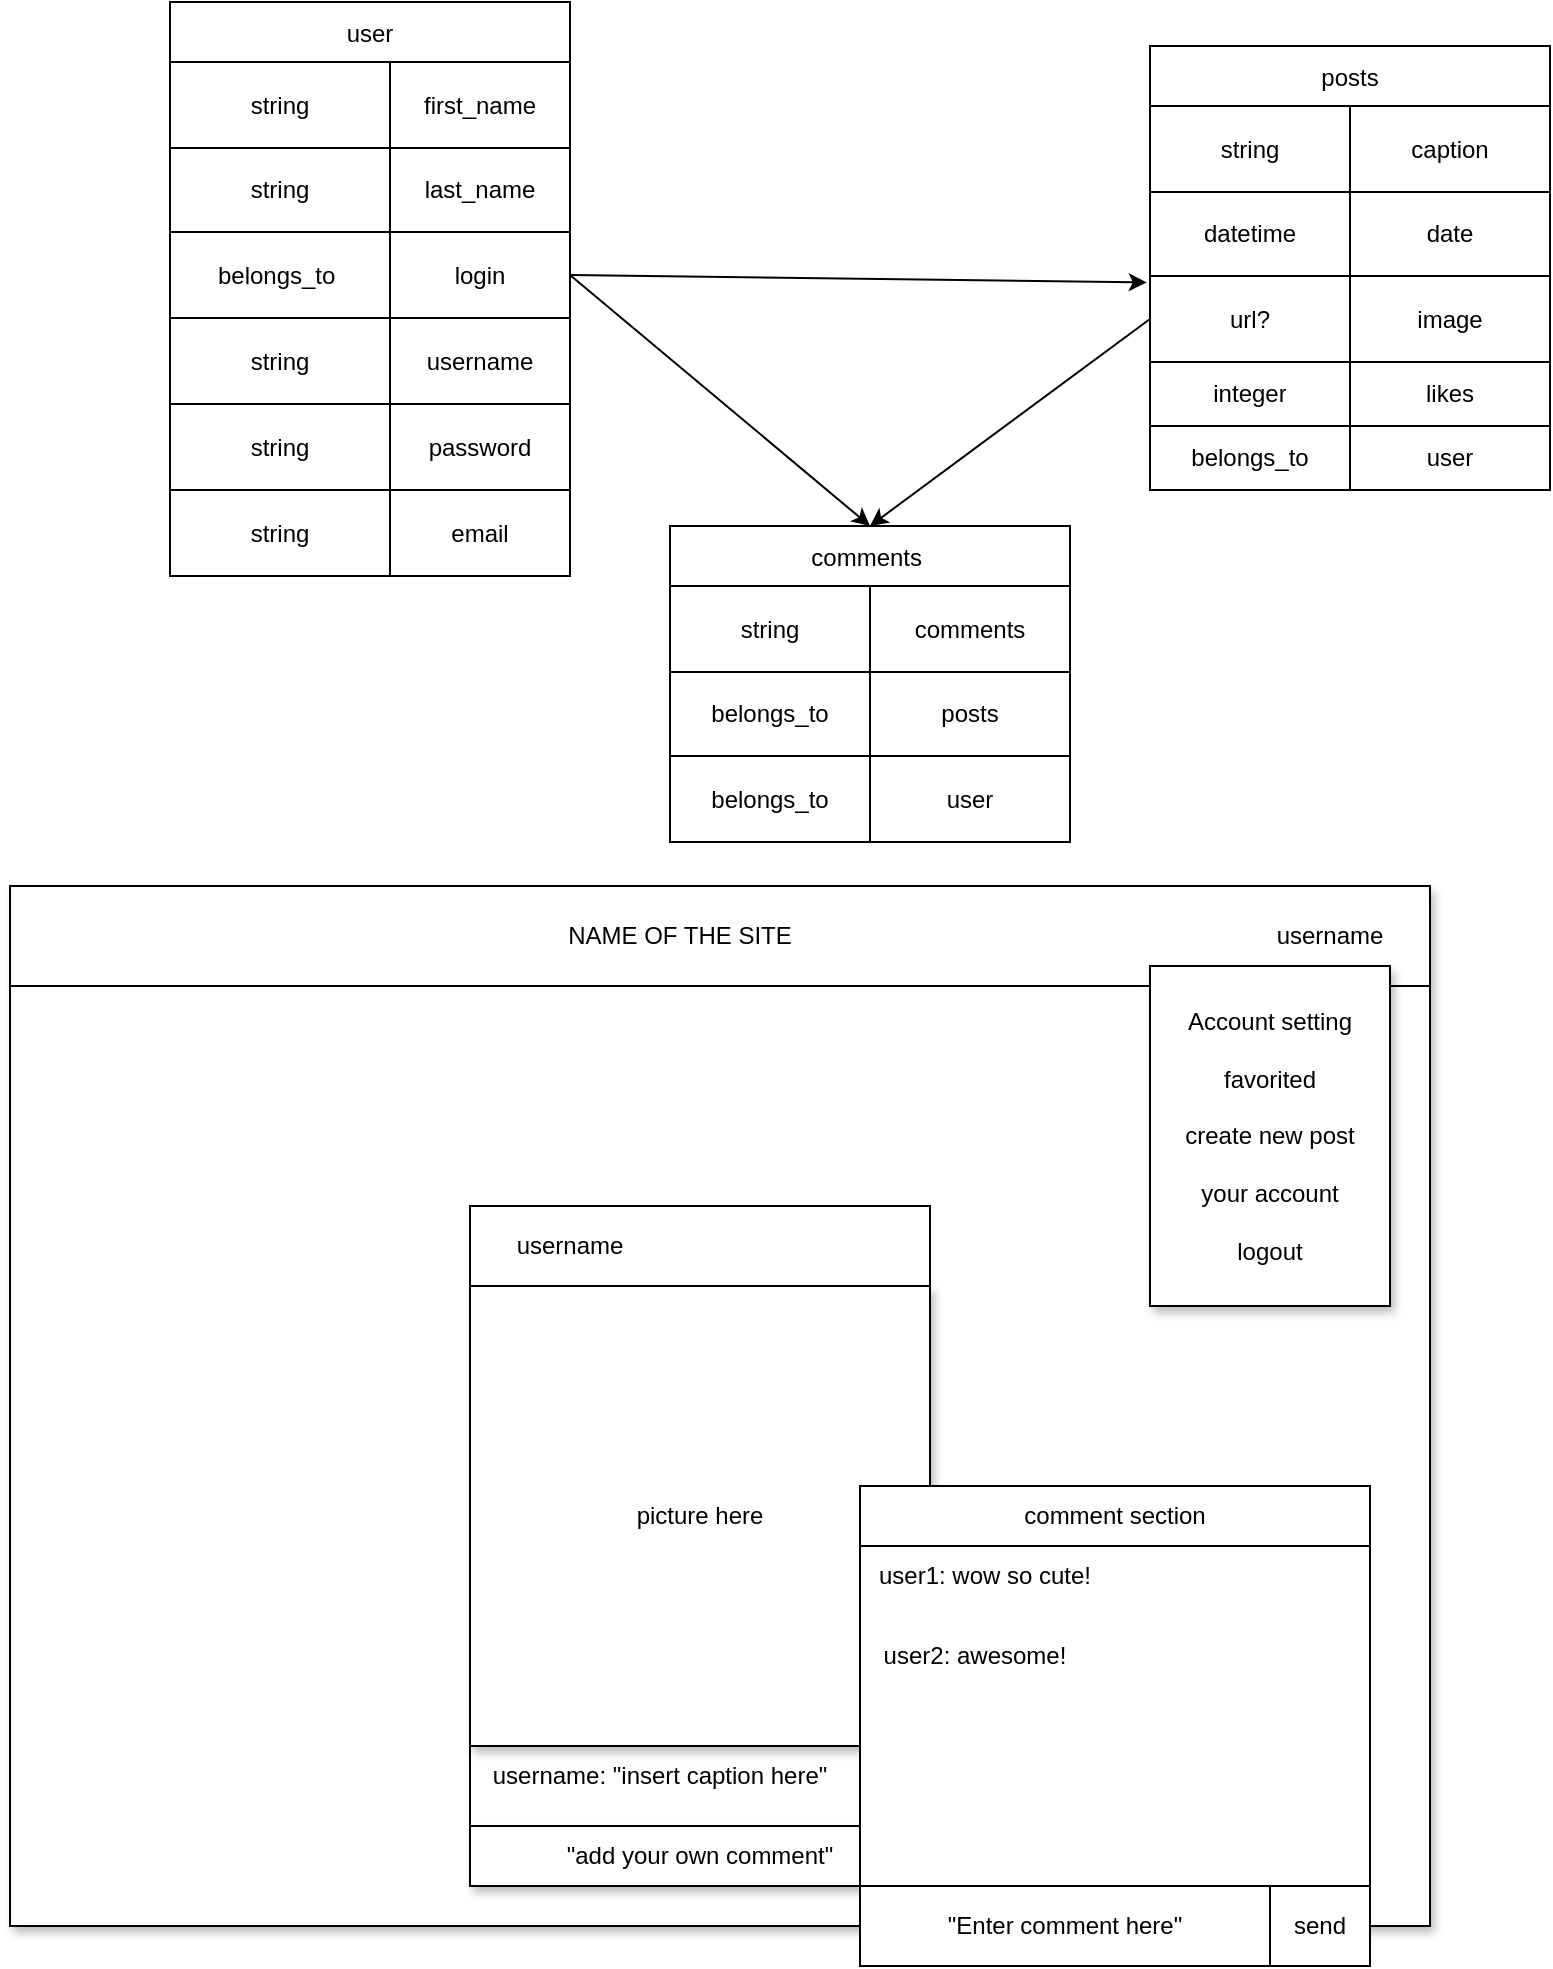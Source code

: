 <mxfile>
    <diagram id="ka5x0h2ovi7XF2Ps3Ff2" name="Page-1">
        <mxGraphModel dx="970" dy="557" grid="1" gridSize="10" guides="1" tooltips="1" connect="1" arrows="1" fold="1" page="1" pageScale="1" pageWidth="850" pageHeight="1100" math="0" shadow="0">
            <root>
                <mxCell id="0"/>
                <mxCell id="1" parent="0"/>
                <mxCell id="15" value="user" style="shape=table;startSize=30;container=1;collapsible=0;childLayout=tableLayout;" parent="1" vertex="1">
                    <mxGeometry x="140" y="18" width="200" height="287" as="geometry"/>
                </mxCell>
                <mxCell id="16" value="" style="shape=tableRow;horizontal=0;startSize=0;swimlaneHead=0;swimlaneBody=0;top=0;left=0;bottom=0;right=0;collapsible=0;dropTarget=0;fillColor=none;points=[[0,0.5],[1,0.5]];portConstraint=eastwest;" parent="15" vertex="1">
                    <mxGeometry y="30" width="200" height="43" as="geometry"/>
                </mxCell>
                <mxCell id="17" value="string" style="shape=partialRectangle;html=1;whiteSpace=wrap;connectable=0;overflow=hidden;fillColor=none;top=0;left=0;bottom=0;right=0;pointerEvents=1;" parent="16" vertex="1">
                    <mxGeometry width="110" height="43" as="geometry">
                        <mxRectangle width="110" height="43" as="alternateBounds"/>
                    </mxGeometry>
                </mxCell>
                <mxCell id="18" value="first_name" style="shape=partialRectangle;html=1;whiteSpace=wrap;connectable=0;overflow=hidden;fillColor=none;top=0;left=0;bottom=0;right=0;pointerEvents=1;" parent="16" vertex="1">
                    <mxGeometry x="110" width="90" height="43" as="geometry">
                        <mxRectangle width="90" height="43" as="alternateBounds"/>
                    </mxGeometry>
                </mxCell>
                <mxCell id="19" value="" style="shape=tableRow;horizontal=0;startSize=0;swimlaneHead=0;swimlaneBody=0;top=0;left=0;bottom=0;right=0;collapsible=0;dropTarget=0;fillColor=none;points=[[0,0.5],[1,0.5]];portConstraint=eastwest;" parent="15" vertex="1">
                    <mxGeometry y="73" width="200" height="42" as="geometry"/>
                </mxCell>
                <mxCell id="20" value="string" style="shape=partialRectangle;html=1;whiteSpace=wrap;connectable=0;overflow=hidden;fillColor=none;top=0;left=0;bottom=0;right=0;pointerEvents=1;" parent="19" vertex="1">
                    <mxGeometry width="110" height="42" as="geometry">
                        <mxRectangle width="110" height="42" as="alternateBounds"/>
                    </mxGeometry>
                </mxCell>
                <mxCell id="21" value="last_name" style="shape=partialRectangle;html=1;whiteSpace=wrap;connectable=0;overflow=hidden;fillColor=none;top=0;left=0;bottom=0;right=0;pointerEvents=1;" parent="19" vertex="1">
                    <mxGeometry x="110" width="90" height="42" as="geometry">
                        <mxRectangle width="90" height="42" as="alternateBounds"/>
                    </mxGeometry>
                </mxCell>
                <mxCell id="22" value="" style="shape=tableRow;horizontal=0;startSize=0;swimlaneHead=0;swimlaneBody=0;top=0;left=0;bottom=0;right=0;collapsible=0;dropTarget=0;fillColor=none;points=[[0,0.5],[1,0.5]];portConstraint=eastwest;" parent="15" vertex="1">
                    <mxGeometry y="115" width="200" height="43" as="geometry"/>
                </mxCell>
                <mxCell id="23" value="belongs_to&amp;nbsp;" style="shape=partialRectangle;html=1;whiteSpace=wrap;connectable=0;overflow=hidden;fillColor=none;top=0;left=0;bottom=0;right=0;pointerEvents=1;" parent="22" vertex="1">
                    <mxGeometry width="110" height="43" as="geometry">
                        <mxRectangle width="110" height="43" as="alternateBounds"/>
                    </mxGeometry>
                </mxCell>
                <mxCell id="24" value="login" style="shape=partialRectangle;html=1;whiteSpace=wrap;connectable=0;overflow=hidden;fillColor=none;top=0;left=0;bottom=0;right=0;pointerEvents=1;" parent="22" vertex="1">
                    <mxGeometry x="110" width="90" height="43" as="geometry">
                        <mxRectangle width="90" height="43" as="alternateBounds"/>
                    </mxGeometry>
                </mxCell>
                <mxCell id="238" style="shape=tableRow;horizontal=0;startSize=0;swimlaneHead=0;swimlaneBody=0;top=0;left=0;bottom=0;right=0;collapsible=0;dropTarget=0;fillColor=none;points=[[0,0.5],[1,0.5]];portConstraint=eastwest;" parent="15" vertex="1">
                    <mxGeometry y="158" width="200" height="43" as="geometry"/>
                </mxCell>
                <mxCell id="239" value="string" style="shape=partialRectangle;html=1;whiteSpace=wrap;connectable=0;overflow=hidden;fillColor=none;top=0;left=0;bottom=0;right=0;pointerEvents=1;" parent="238" vertex="1">
                    <mxGeometry width="110" height="43" as="geometry">
                        <mxRectangle width="110" height="43" as="alternateBounds"/>
                    </mxGeometry>
                </mxCell>
                <mxCell id="240" value="username" style="shape=partialRectangle;html=1;whiteSpace=wrap;connectable=0;overflow=hidden;fillColor=none;top=0;left=0;bottom=0;right=0;pointerEvents=1;" parent="238" vertex="1">
                    <mxGeometry x="110" width="90" height="43" as="geometry">
                        <mxRectangle width="90" height="43" as="alternateBounds"/>
                    </mxGeometry>
                </mxCell>
                <mxCell id="241" style="shape=tableRow;horizontal=0;startSize=0;swimlaneHead=0;swimlaneBody=0;top=0;left=0;bottom=0;right=0;collapsible=0;dropTarget=0;fillColor=none;points=[[0,0.5],[1,0.5]];portConstraint=eastwest;" parent="15" vertex="1">
                    <mxGeometry y="201" width="200" height="43" as="geometry"/>
                </mxCell>
                <mxCell id="242" value="string" style="shape=partialRectangle;html=1;whiteSpace=wrap;connectable=0;overflow=hidden;fillColor=none;top=0;left=0;bottom=0;right=0;pointerEvents=1;" parent="241" vertex="1">
                    <mxGeometry width="110" height="43" as="geometry">
                        <mxRectangle width="110" height="43" as="alternateBounds"/>
                    </mxGeometry>
                </mxCell>
                <mxCell id="243" value="password" style="shape=partialRectangle;html=1;whiteSpace=wrap;connectable=0;overflow=hidden;fillColor=none;top=0;left=0;bottom=0;right=0;pointerEvents=1;" parent="241" vertex="1">
                    <mxGeometry x="110" width="90" height="43" as="geometry">
                        <mxRectangle width="90" height="43" as="alternateBounds"/>
                    </mxGeometry>
                </mxCell>
                <mxCell id="247" style="shape=tableRow;horizontal=0;startSize=0;swimlaneHead=0;swimlaneBody=0;top=0;left=0;bottom=0;right=0;collapsible=0;dropTarget=0;fillColor=none;points=[[0,0.5],[1,0.5]];portConstraint=eastwest;" parent="15" vertex="1">
                    <mxGeometry y="244" width="200" height="43" as="geometry"/>
                </mxCell>
                <mxCell id="248" value="string" style="shape=partialRectangle;html=1;whiteSpace=wrap;connectable=0;overflow=hidden;fillColor=none;top=0;left=0;bottom=0;right=0;pointerEvents=1;" parent="247" vertex="1">
                    <mxGeometry width="110" height="43" as="geometry">
                        <mxRectangle width="110" height="43" as="alternateBounds"/>
                    </mxGeometry>
                </mxCell>
                <mxCell id="249" value="email" style="shape=partialRectangle;html=1;whiteSpace=wrap;connectable=0;overflow=hidden;fillColor=none;top=0;left=0;bottom=0;right=0;pointerEvents=1;" parent="247" vertex="1">
                    <mxGeometry x="110" width="90" height="43" as="geometry">
                        <mxRectangle width="90" height="43" as="alternateBounds"/>
                    </mxGeometry>
                </mxCell>
                <mxCell id="91" value="posts" style="shape=table;startSize=30;container=1;collapsible=0;childLayout=tableLayout;" parent="1" vertex="1">
                    <mxGeometry x="630" y="40" width="200" height="222" as="geometry"/>
                </mxCell>
                <mxCell id="92" value="" style="shape=tableRow;horizontal=0;startSize=0;swimlaneHead=0;swimlaneBody=0;top=0;left=0;bottom=0;right=0;collapsible=0;dropTarget=0;fillColor=none;points=[[0,0.5],[1,0.5]];portConstraint=eastwest;" parent="91" vertex="1">
                    <mxGeometry y="30" width="200" height="43" as="geometry"/>
                </mxCell>
                <mxCell id="93" value="string" style="shape=partialRectangle;html=1;whiteSpace=wrap;connectable=0;overflow=hidden;fillColor=none;top=0;left=0;bottom=0;right=0;pointerEvents=1;" parent="92" vertex="1">
                    <mxGeometry width="100" height="43" as="geometry">
                        <mxRectangle width="100" height="43" as="alternateBounds"/>
                    </mxGeometry>
                </mxCell>
                <mxCell id="94" value="caption" style="shape=partialRectangle;html=1;whiteSpace=wrap;connectable=0;overflow=hidden;fillColor=none;top=0;left=0;bottom=0;right=0;pointerEvents=1;" parent="92" vertex="1">
                    <mxGeometry x="100" width="100" height="43" as="geometry">
                        <mxRectangle width="100" height="43" as="alternateBounds"/>
                    </mxGeometry>
                </mxCell>
                <mxCell id="95" value="" style="shape=tableRow;horizontal=0;startSize=0;swimlaneHead=0;swimlaneBody=0;top=0;left=0;bottom=0;right=0;collapsible=0;dropTarget=0;fillColor=none;points=[[0,0.5],[1,0.5]];portConstraint=eastwest;" parent="91" vertex="1">
                    <mxGeometry y="73" width="200" height="42" as="geometry"/>
                </mxCell>
                <mxCell id="96" value="datetime" style="shape=partialRectangle;html=1;whiteSpace=wrap;connectable=0;overflow=hidden;fillColor=none;top=0;left=0;bottom=0;right=0;pointerEvents=1;" parent="95" vertex="1">
                    <mxGeometry width="100" height="42" as="geometry">
                        <mxRectangle width="100" height="42" as="alternateBounds"/>
                    </mxGeometry>
                </mxCell>
                <mxCell id="97" value="date" style="shape=partialRectangle;html=1;whiteSpace=wrap;connectable=0;overflow=hidden;fillColor=none;top=0;left=0;bottom=0;right=0;pointerEvents=1;" parent="95" vertex="1">
                    <mxGeometry x="100" width="100" height="42" as="geometry">
                        <mxRectangle width="100" height="42" as="alternateBounds"/>
                    </mxGeometry>
                </mxCell>
                <mxCell id="98" value="" style="shape=tableRow;horizontal=0;startSize=0;swimlaneHead=0;swimlaneBody=0;top=0;left=0;bottom=0;right=0;collapsible=0;dropTarget=0;fillColor=none;points=[[0,0.5],[1,0.5]];portConstraint=eastwest;" parent="91" vertex="1">
                    <mxGeometry y="115" width="200" height="43" as="geometry"/>
                </mxCell>
                <mxCell id="99" value="url?" style="shape=partialRectangle;html=1;whiteSpace=wrap;connectable=0;overflow=hidden;fillColor=none;top=0;left=0;bottom=0;right=0;pointerEvents=1;" parent="98" vertex="1">
                    <mxGeometry width="100" height="43" as="geometry">
                        <mxRectangle width="100" height="43" as="alternateBounds"/>
                    </mxGeometry>
                </mxCell>
                <mxCell id="100" value="image" style="shape=partialRectangle;html=1;whiteSpace=wrap;connectable=0;overflow=hidden;fillColor=none;top=0;left=0;bottom=0;right=0;pointerEvents=1;" parent="98" vertex="1">
                    <mxGeometry x="100" width="100" height="43" as="geometry">
                        <mxRectangle width="100" height="43" as="alternateBounds"/>
                    </mxGeometry>
                </mxCell>
                <mxCell id="101" value="" style="shape=tableRow;horizontal=0;startSize=0;swimlaneHead=0;swimlaneBody=0;top=0;left=0;bottom=0;right=0;collapsible=0;dropTarget=0;fillColor=none;points=[[0,0.5],[1,0.5]];portConstraint=eastwest;" parent="91" vertex="1">
                    <mxGeometry y="158" width="200" height="32" as="geometry"/>
                </mxCell>
                <mxCell id="102" value="integer" style="shape=partialRectangle;html=1;whiteSpace=wrap;connectable=0;overflow=hidden;fillColor=none;top=0;left=0;bottom=0;right=0;pointerEvents=1;" parent="101" vertex="1">
                    <mxGeometry width="100" height="32" as="geometry">
                        <mxRectangle width="100" height="32" as="alternateBounds"/>
                    </mxGeometry>
                </mxCell>
                <mxCell id="103" value="likes" style="shape=partialRectangle;html=1;whiteSpace=wrap;connectable=0;overflow=hidden;fillColor=none;top=0;left=0;bottom=0;right=0;pointerEvents=1;" parent="101" vertex="1">
                    <mxGeometry x="100" width="100" height="32" as="geometry">
                        <mxRectangle width="100" height="32" as="alternateBounds"/>
                    </mxGeometry>
                </mxCell>
                <mxCell id="104" style="shape=tableRow;horizontal=0;startSize=0;swimlaneHead=0;swimlaneBody=0;top=0;left=0;bottom=0;right=0;collapsible=0;dropTarget=0;fillColor=none;points=[[0,0.5],[1,0.5]];portConstraint=eastwest;" parent="91" vertex="1">
                    <mxGeometry y="190" width="200" height="32" as="geometry"/>
                </mxCell>
                <mxCell id="105" value="belongs_to" style="shape=partialRectangle;html=1;whiteSpace=wrap;connectable=0;overflow=hidden;fillColor=none;top=0;left=0;bottom=0;right=0;pointerEvents=1;" parent="104" vertex="1">
                    <mxGeometry width="100" height="32" as="geometry">
                        <mxRectangle width="100" height="32" as="alternateBounds"/>
                    </mxGeometry>
                </mxCell>
                <mxCell id="106" value="user" style="shape=partialRectangle;html=1;whiteSpace=wrap;connectable=0;overflow=hidden;fillColor=none;top=0;left=0;bottom=0;right=0;pointerEvents=1;" parent="104" vertex="1">
                    <mxGeometry x="100" width="100" height="32" as="geometry">
                        <mxRectangle width="100" height="32" as="alternateBounds"/>
                    </mxGeometry>
                </mxCell>
                <mxCell id="110" value="" style="whiteSpace=wrap;html=1;shadow=1;" parent="1" vertex="1">
                    <mxGeometry x="60" y="460" width="710" height="520" as="geometry"/>
                </mxCell>
                <mxCell id="111" value="" style="whiteSpace=wrap;html=1;" parent="1" vertex="1">
                    <mxGeometry x="290" y="620" width="230" height="340" as="geometry"/>
                </mxCell>
                <mxCell id="114" value="username" style="text;strokeColor=none;align=center;fillColor=none;html=1;verticalAlign=middle;whiteSpace=wrap;rounded=0;" parent="1" vertex="1">
                    <mxGeometry x="300" y="620" width="80" height="40" as="geometry"/>
                </mxCell>
                <mxCell id="117" value="" style="whiteSpace=wrap;html=1;" parent="1" vertex="1">
                    <mxGeometry x="60" y="460" width="710" height="50" as="geometry"/>
                </mxCell>
                <mxCell id="120" value="username" style="text;strokeColor=none;align=center;fillColor=none;html=1;verticalAlign=middle;whiteSpace=wrap;rounded=0;" parent="1" vertex="1">
                    <mxGeometry x="670" y="460" width="100" height="50" as="geometry"/>
                </mxCell>
                <mxCell id="121" value="" style="whiteSpace=wrap;html=1;shadow=1;" parent="1" vertex="1">
                    <mxGeometry x="630" y="500" width="120" height="170" as="geometry"/>
                </mxCell>
                <mxCell id="122" value="Account setting&lt;br&gt;&lt;br&gt;favorited&lt;br&gt;&lt;br&gt;create new post&lt;br&gt;&lt;br&gt;your account&lt;br&gt;&lt;br&gt;logout" style="text;strokeColor=none;align=center;fillColor=none;html=1;verticalAlign=middle;whiteSpace=wrap;rounded=0;shadow=1;" parent="1" vertex="1">
                    <mxGeometry x="640" y="510" width="100" height="150" as="geometry"/>
                </mxCell>
                <mxCell id="123" value="NAME OF THE SITE" style="text;strokeColor=none;align=center;fillColor=none;html=1;verticalAlign=middle;whiteSpace=wrap;rounded=0;shadow=1;" parent="1" vertex="1">
                    <mxGeometry x="305" y="460" width="180" height="50" as="geometry"/>
                </mxCell>
                <mxCell id="125" value="picture here" style="whiteSpace=wrap;html=1;shadow=1;" parent="1" vertex="1">
                    <mxGeometry x="290" y="660" width="230" height="230" as="geometry"/>
                </mxCell>
                <mxCell id="126" value="username: &quot;insert caption here&quot;" style="text;strokeColor=none;align=center;fillColor=none;html=1;verticalAlign=middle;whiteSpace=wrap;rounded=0;shadow=1;" parent="1" vertex="1">
                    <mxGeometry x="290" y="890" width="190" height="30" as="geometry"/>
                </mxCell>
                <mxCell id="127" value="&quot;add your own comment&quot;" style="whiteSpace=wrap;html=1;shadow=1;" parent="1" vertex="1">
                    <mxGeometry x="290" y="930" width="230" height="30" as="geometry"/>
                </mxCell>
                <mxCell id="128" value="" style="whiteSpace=wrap;html=1;shadow=0;" parent="1" vertex="1">
                    <mxGeometry x="485" y="760" width="255" height="240" as="geometry"/>
                </mxCell>
                <mxCell id="129" value="&quot;Enter comment here&quot;" style="whiteSpace=wrap;html=1;shadow=0;" parent="1" vertex="1">
                    <mxGeometry x="485" y="960" width="205" height="40" as="geometry"/>
                </mxCell>
                <mxCell id="130" value="send" style="whiteSpace=wrap;html=1;shadow=0;" parent="1" vertex="1">
                    <mxGeometry x="690" y="960" width="50" height="40" as="geometry"/>
                </mxCell>
                <mxCell id="131" value="user1: wow so cute!" style="text;strokeColor=none;align=center;fillColor=none;html=1;verticalAlign=middle;whiteSpace=wrap;rounded=0;shadow=0;" parent="1" vertex="1">
                    <mxGeometry x="485" y="790" width="125" height="30" as="geometry"/>
                </mxCell>
                <mxCell id="132" value="user2: awesome!" style="text;strokeColor=none;align=center;fillColor=none;html=1;verticalAlign=middle;whiteSpace=wrap;rounded=0;shadow=0;" parent="1" vertex="1">
                    <mxGeometry x="485" y="830" width="115" height="30" as="geometry"/>
                </mxCell>
                <mxCell id="133" value="comment section" style="whiteSpace=wrap;html=1;shadow=0;" parent="1" vertex="1">
                    <mxGeometry x="485" y="760" width="255" height="30" as="geometry"/>
                </mxCell>
                <mxCell id="213" value="comments " style="shape=table;startSize=30;container=1;collapsible=0;childLayout=tableLayout;" parent="1" vertex="1">
                    <mxGeometry x="390" y="280" width="200" height="158" as="geometry"/>
                </mxCell>
                <mxCell id="214" value="" style="shape=tableRow;horizontal=0;startSize=0;swimlaneHead=0;swimlaneBody=0;top=0;left=0;bottom=0;right=0;collapsible=0;dropTarget=0;fillColor=none;points=[[0,0.5],[1,0.5]];portConstraint=eastwest;" parent="213" vertex="1">
                    <mxGeometry y="30" width="200" height="43" as="geometry"/>
                </mxCell>
                <mxCell id="215" value="string" style="shape=partialRectangle;html=1;whiteSpace=wrap;connectable=0;overflow=hidden;fillColor=none;top=0;left=0;bottom=0;right=0;pointerEvents=1;" parent="214" vertex="1">
                    <mxGeometry width="100" height="43" as="geometry">
                        <mxRectangle width="100" height="43" as="alternateBounds"/>
                    </mxGeometry>
                </mxCell>
                <mxCell id="216" value="comments" style="shape=partialRectangle;html=1;whiteSpace=wrap;connectable=0;overflow=hidden;fillColor=none;top=0;left=0;bottom=0;right=0;pointerEvents=1;" parent="214" vertex="1">
                    <mxGeometry x="100" width="100" height="43" as="geometry">
                        <mxRectangle width="100" height="43" as="alternateBounds"/>
                    </mxGeometry>
                </mxCell>
                <mxCell id="217" value="" style="shape=tableRow;horizontal=0;startSize=0;swimlaneHead=0;swimlaneBody=0;top=0;left=0;bottom=0;right=0;collapsible=0;dropTarget=0;fillColor=none;points=[[0,0.5],[1,0.5]];portConstraint=eastwest;" parent="213" vertex="1">
                    <mxGeometry y="73" width="200" height="42" as="geometry"/>
                </mxCell>
                <mxCell id="218" value="belongs_to" style="shape=partialRectangle;html=1;whiteSpace=wrap;connectable=0;overflow=hidden;fillColor=none;top=0;left=0;bottom=0;right=0;pointerEvents=1;" parent="217" vertex="1">
                    <mxGeometry width="100" height="42" as="geometry">
                        <mxRectangle width="100" height="42" as="alternateBounds"/>
                    </mxGeometry>
                </mxCell>
                <mxCell id="219" value="posts" style="shape=partialRectangle;html=1;whiteSpace=wrap;connectable=0;overflow=hidden;fillColor=none;top=0;left=0;bottom=0;right=0;pointerEvents=1;" parent="217" vertex="1">
                    <mxGeometry x="100" width="100" height="42" as="geometry">
                        <mxRectangle width="100" height="42" as="alternateBounds"/>
                    </mxGeometry>
                </mxCell>
                <mxCell id="220" value="" style="shape=tableRow;horizontal=0;startSize=0;swimlaneHead=0;swimlaneBody=0;top=0;left=0;bottom=0;right=0;collapsible=0;dropTarget=0;fillColor=none;points=[[0,0.5],[1,0.5]];portConstraint=eastwest;" parent="213" vertex="1">
                    <mxGeometry y="115" width="200" height="43" as="geometry"/>
                </mxCell>
                <mxCell id="221" value="belongs_to" style="shape=partialRectangle;html=1;whiteSpace=wrap;connectable=0;overflow=hidden;fillColor=none;top=0;left=0;bottom=0;right=0;pointerEvents=1;" parent="220" vertex="1">
                    <mxGeometry width="100" height="43" as="geometry">
                        <mxRectangle width="100" height="43" as="alternateBounds"/>
                    </mxGeometry>
                </mxCell>
                <mxCell id="222" value="user" style="shape=partialRectangle;html=1;whiteSpace=wrap;connectable=0;overflow=hidden;fillColor=none;top=0;left=0;bottom=0;right=0;pointerEvents=1;" parent="220" vertex="1">
                    <mxGeometry x="100" width="100" height="43" as="geometry">
                        <mxRectangle width="100" height="43" as="alternateBounds"/>
                    </mxGeometry>
                </mxCell>
                <mxCell id="244" style="edgeStyle=none;html=1;exitX=1;exitY=0.5;exitDx=0;exitDy=0;entryX=-0.008;entryY=0.075;entryDx=0;entryDy=0;entryPerimeter=0;" parent="1" source="22" target="98" edge="1">
                    <mxGeometry relative="1" as="geometry"/>
                </mxCell>
                <mxCell id="245" style="edgeStyle=none;html=1;exitX=1;exitY=0.5;exitDx=0;exitDy=0;entryX=0.5;entryY=0;entryDx=0;entryDy=0;" parent="1" source="22" target="213" edge="1">
                    <mxGeometry relative="1" as="geometry"/>
                </mxCell>
                <mxCell id="246" style="edgeStyle=none;html=1;exitX=0;exitY=0.5;exitDx=0;exitDy=0;entryX=0.5;entryY=0;entryDx=0;entryDy=0;" parent="1" source="98" target="213" edge="1">
                    <mxGeometry relative="1" as="geometry"/>
                </mxCell>
            </root>
        </mxGraphModel>
    </diagram>
</mxfile>